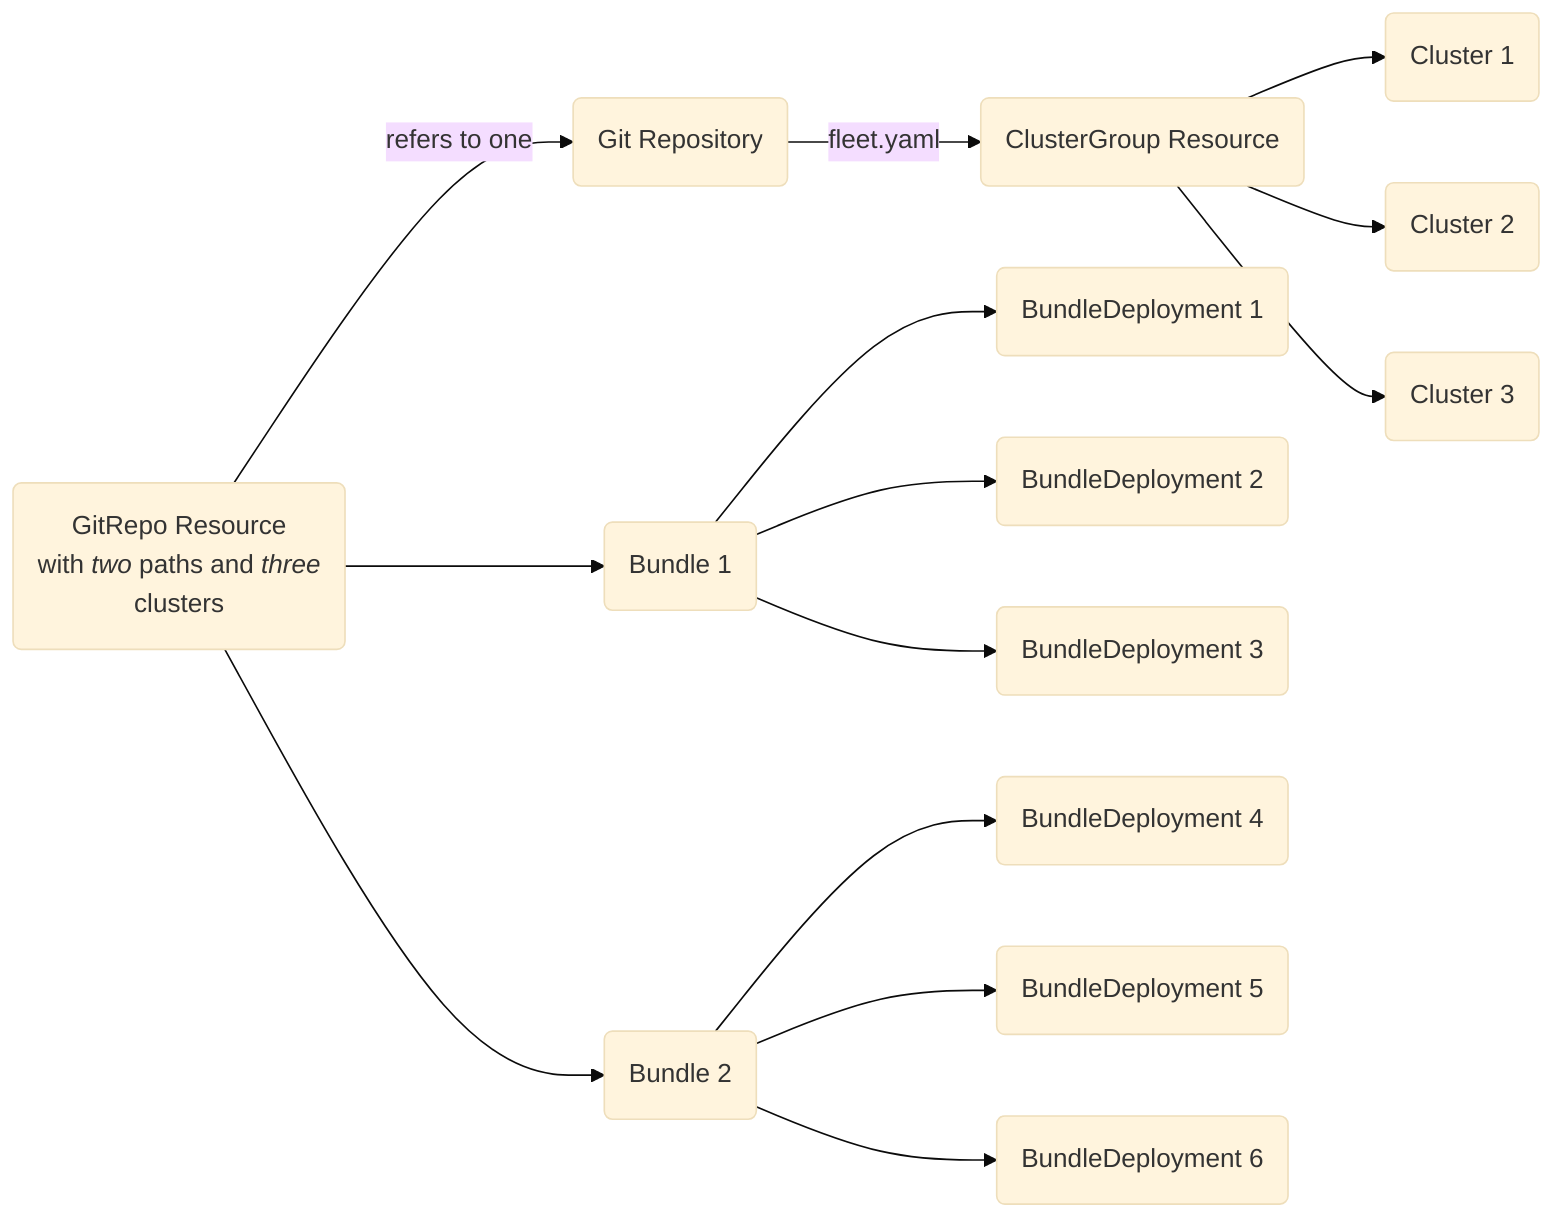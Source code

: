 %%{
    init: {
        "theme": "base"
    }
}%%

flowchart LR
    GR("`GitRepo Resource
    with *two* paths and *three*
    clusters`")
    C1(Cluster 1)
    C2(Cluster 2)
    C3(Cluster 3)

    CG(ClusterGroup Resource)

    RGR(Git Repository)

    GR -->|refers to one| RGR

    GR --> B1(Bundle 1)
    GR --> B2(Bundle 2)

    B1 --> BD1(BundleDeployment 1)
    B1 --> BD2(BundleDeployment 2)
    B1 --> BD3(BundleDeployment 3)

    B2 --> BD4(BundleDeployment 4)
    B2 --> BD5(BundleDeployment 5)
    B2 --> BD6(BundleDeployment 6)

    RGR --> |fleet.yaml| CG

    CG --> C1
    CG --> C2
    CG --> C3